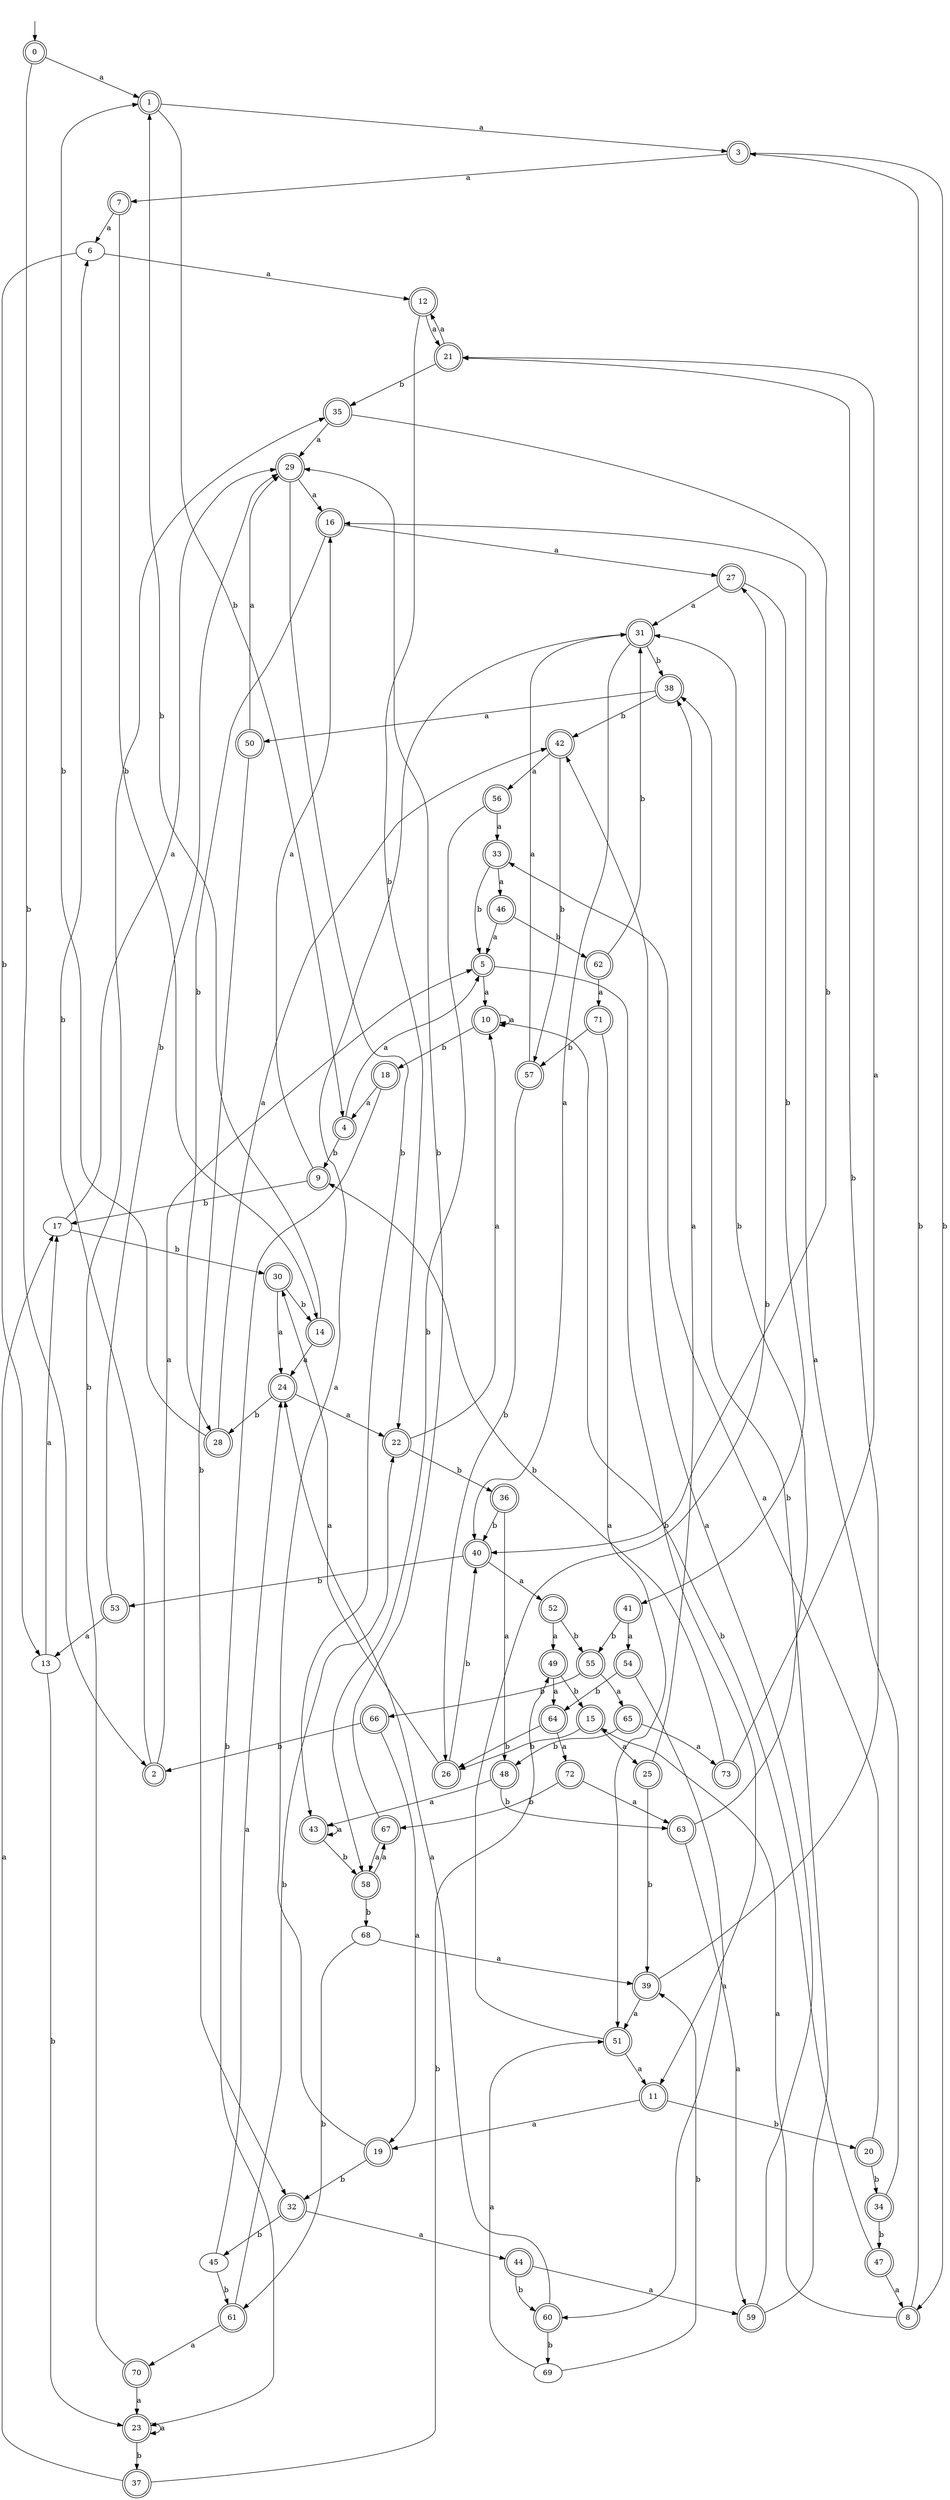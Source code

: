 digraph RandomDFA {
  __start0 [label="", shape=none];
  __start0 -> 0 [label=""];
  0 [shape=circle] [shape=doublecircle]
  0 -> 1 [label="a"]
  0 -> 2 [label="b"]
  1 [shape=doublecircle]
  1 -> 3 [label="a"]
  1 -> 4 [label="b"]
  2 [shape=doublecircle]
  2 -> 5 [label="a"]
  2 -> 6 [label="b"]
  3 [shape=doublecircle]
  3 -> 7 [label="a"]
  3 -> 8 [label="b"]
  4 [shape=doublecircle]
  4 -> 5 [label="a"]
  4 -> 9 [label="b"]
  5 [shape=doublecircle]
  5 -> 10 [label="a"]
  5 -> 11 [label="b"]
  6
  6 -> 12 [label="a"]
  6 -> 13 [label="b"]
  7 [shape=doublecircle]
  7 -> 6 [label="a"]
  7 -> 14 [label="b"]
  8 [shape=doublecircle]
  8 -> 15 [label="a"]
  8 -> 3 [label="b"]
  9 [shape=doublecircle]
  9 -> 16 [label="a"]
  9 -> 17 [label="b"]
  10 [shape=doublecircle]
  10 -> 10 [label="a"]
  10 -> 18 [label="b"]
  11 [shape=doublecircle]
  11 -> 19 [label="a"]
  11 -> 20 [label="b"]
  12 [shape=doublecircle]
  12 -> 21 [label="a"]
  12 -> 22 [label="b"]
  13
  13 -> 17 [label="a"]
  13 -> 23 [label="b"]
  14 [shape=doublecircle]
  14 -> 24 [label="a"]
  14 -> 1 [label="b"]
  15 [shape=doublecircle]
  15 -> 25 [label="a"]
  15 -> 26 [label="b"]
  16 [shape=doublecircle]
  16 -> 27 [label="a"]
  16 -> 28 [label="b"]
  17
  17 -> 29 [label="a"]
  17 -> 30 [label="b"]
  18 [shape=doublecircle]
  18 -> 4 [label="a"]
  18 -> 23 [label="b"]
  19 [shape=doublecircle]
  19 -> 31 [label="a"]
  19 -> 32 [label="b"]
  20 [shape=doublecircle]
  20 -> 33 [label="a"]
  20 -> 34 [label="b"]
  21 [shape=doublecircle]
  21 -> 12 [label="a"]
  21 -> 35 [label="b"]
  22 [shape=doublecircle]
  22 -> 10 [label="a"]
  22 -> 36 [label="b"]
  23 [shape=doublecircle]
  23 -> 23 [label="a"]
  23 -> 37 [label="b"]
  24 [shape=doublecircle]
  24 -> 22 [label="a"]
  24 -> 28 [label="b"]
  25 [shape=doublecircle]
  25 -> 38 [label="a"]
  25 -> 39 [label="b"]
  26 [shape=doublecircle]
  26 -> 30 [label="a"]
  26 -> 40 [label="b"]
  27 [shape=doublecircle]
  27 -> 31 [label="a"]
  27 -> 41 [label="b"]
  28 [shape=doublecircle]
  28 -> 42 [label="a"]
  28 -> 1 [label="b"]
  29 [shape=doublecircle]
  29 -> 16 [label="a"]
  29 -> 43 [label="b"]
  30 [shape=doublecircle]
  30 -> 24 [label="a"]
  30 -> 14 [label="b"]
  31 [shape=doublecircle]
  31 -> 40 [label="a"]
  31 -> 38 [label="b"]
  32 [shape=doublecircle]
  32 -> 44 [label="a"]
  32 -> 45 [label="b"]
  33 [shape=doublecircle]
  33 -> 46 [label="a"]
  33 -> 5 [label="b"]
  34 [shape=doublecircle]
  34 -> 16 [label="a"]
  34 -> 47 [label="b"]
  35 [shape=doublecircle]
  35 -> 29 [label="a"]
  35 -> 40 [label="b"]
  36 [shape=doublecircle]
  36 -> 48 [label="a"]
  36 -> 40 [label="b"]
  37 [shape=doublecircle]
  37 -> 17 [label="a"]
  37 -> 49 [label="b"]
  38 [shape=doublecircle]
  38 -> 50 [label="a"]
  38 -> 42 [label="b"]
  39 [shape=doublecircle]
  39 -> 51 [label="a"]
  39 -> 21 [label="b"]
  40 [shape=doublecircle]
  40 -> 52 [label="a"]
  40 -> 53 [label="b"]
  41 [shape=doublecircle]
  41 -> 54 [label="a"]
  41 -> 55 [label="b"]
  42 [shape=doublecircle]
  42 -> 56 [label="a"]
  42 -> 57 [label="b"]
  43 [shape=doublecircle]
  43 -> 43 [label="a"]
  43 -> 58 [label="b"]
  44 [shape=doublecircle]
  44 -> 59 [label="a"]
  44 -> 60 [label="b"]
  45
  45 -> 24 [label="a"]
  45 -> 61 [label="b"]
  46 [shape=doublecircle]
  46 -> 5 [label="a"]
  46 -> 62 [label="b"]
  47 [shape=doublecircle]
  47 -> 8 [label="a"]
  47 -> 10 [label="b"]
  48 [shape=doublecircle]
  48 -> 43 [label="a"]
  48 -> 63 [label="b"]
  49 [shape=doublecircle]
  49 -> 64 [label="a"]
  49 -> 15 [label="b"]
  50 [shape=doublecircle]
  50 -> 29 [label="a"]
  50 -> 32 [label="b"]
  51 [shape=doublecircle]
  51 -> 11 [label="a"]
  51 -> 27 [label="b"]
  52 [shape=doublecircle]
  52 -> 49 [label="a"]
  52 -> 55 [label="b"]
  53 [shape=doublecircle]
  53 -> 13 [label="a"]
  53 -> 29 [label="b"]
  54 [shape=doublecircle]
  54 -> 60 [label="a"]
  54 -> 64 [label="b"]
  55 [shape=doublecircle]
  55 -> 65 [label="a"]
  55 -> 66 [label="b"]
  56 [shape=doublecircle]
  56 -> 33 [label="a"]
  56 -> 58 [label="b"]
  57 [shape=doublecircle]
  57 -> 31 [label="a"]
  57 -> 26 [label="b"]
  58 [shape=doublecircle]
  58 -> 67 [label="a"]
  58 -> 68 [label="b"]
  59 [shape=doublecircle]
  59 -> 42 [label="a"]
  59 -> 38 [label="b"]
  60 [shape=doublecircle]
  60 -> 24 [label="a"]
  60 -> 69 [label="b"]
  61 [shape=doublecircle]
  61 -> 70 [label="a"]
  61 -> 22 [label="b"]
  62 [shape=doublecircle]
  62 -> 71 [label="a"]
  62 -> 31 [label="b"]
  63 [shape=doublecircle]
  63 -> 59 [label="a"]
  63 -> 31 [label="b"]
  64 [shape=doublecircle]
  64 -> 72 [label="a"]
  64 -> 26 [label="b"]
  65 [shape=doublecircle]
  65 -> 73 [label="a"]
  65 -> 48 [label="b"]
  66 [shape=doublecircle]
  66 -> 19 [label="a"]
  66 -> 2 [label="b"]
  67 [shape=doublecircle]
  67 -> 58 [label="a"]
  67 -> 29 [label="b"]
  68
  68 -> 39 [label="a"]
  68 -> 61 [label="b"]
  69
  69 -> 51 [label="a"]
  69 -> 39 [label="b"]
  70 [shape=doublecircle]
  70 -> 23 [label="a"]
  70 -> 35 [label="b"]
  71 [shape=doublecircle]
  71 -> 51 [label="a"]
  71 -> 57 [label="b"]
  72 [shape=doublecircle]
  72 -> 63 [label="a"]
  72 -> 67 [label="b"]
  73 [shape=doublecircle]
  73 -> 21 [label="a"]
  73 -> 9 [label="b"]
}
